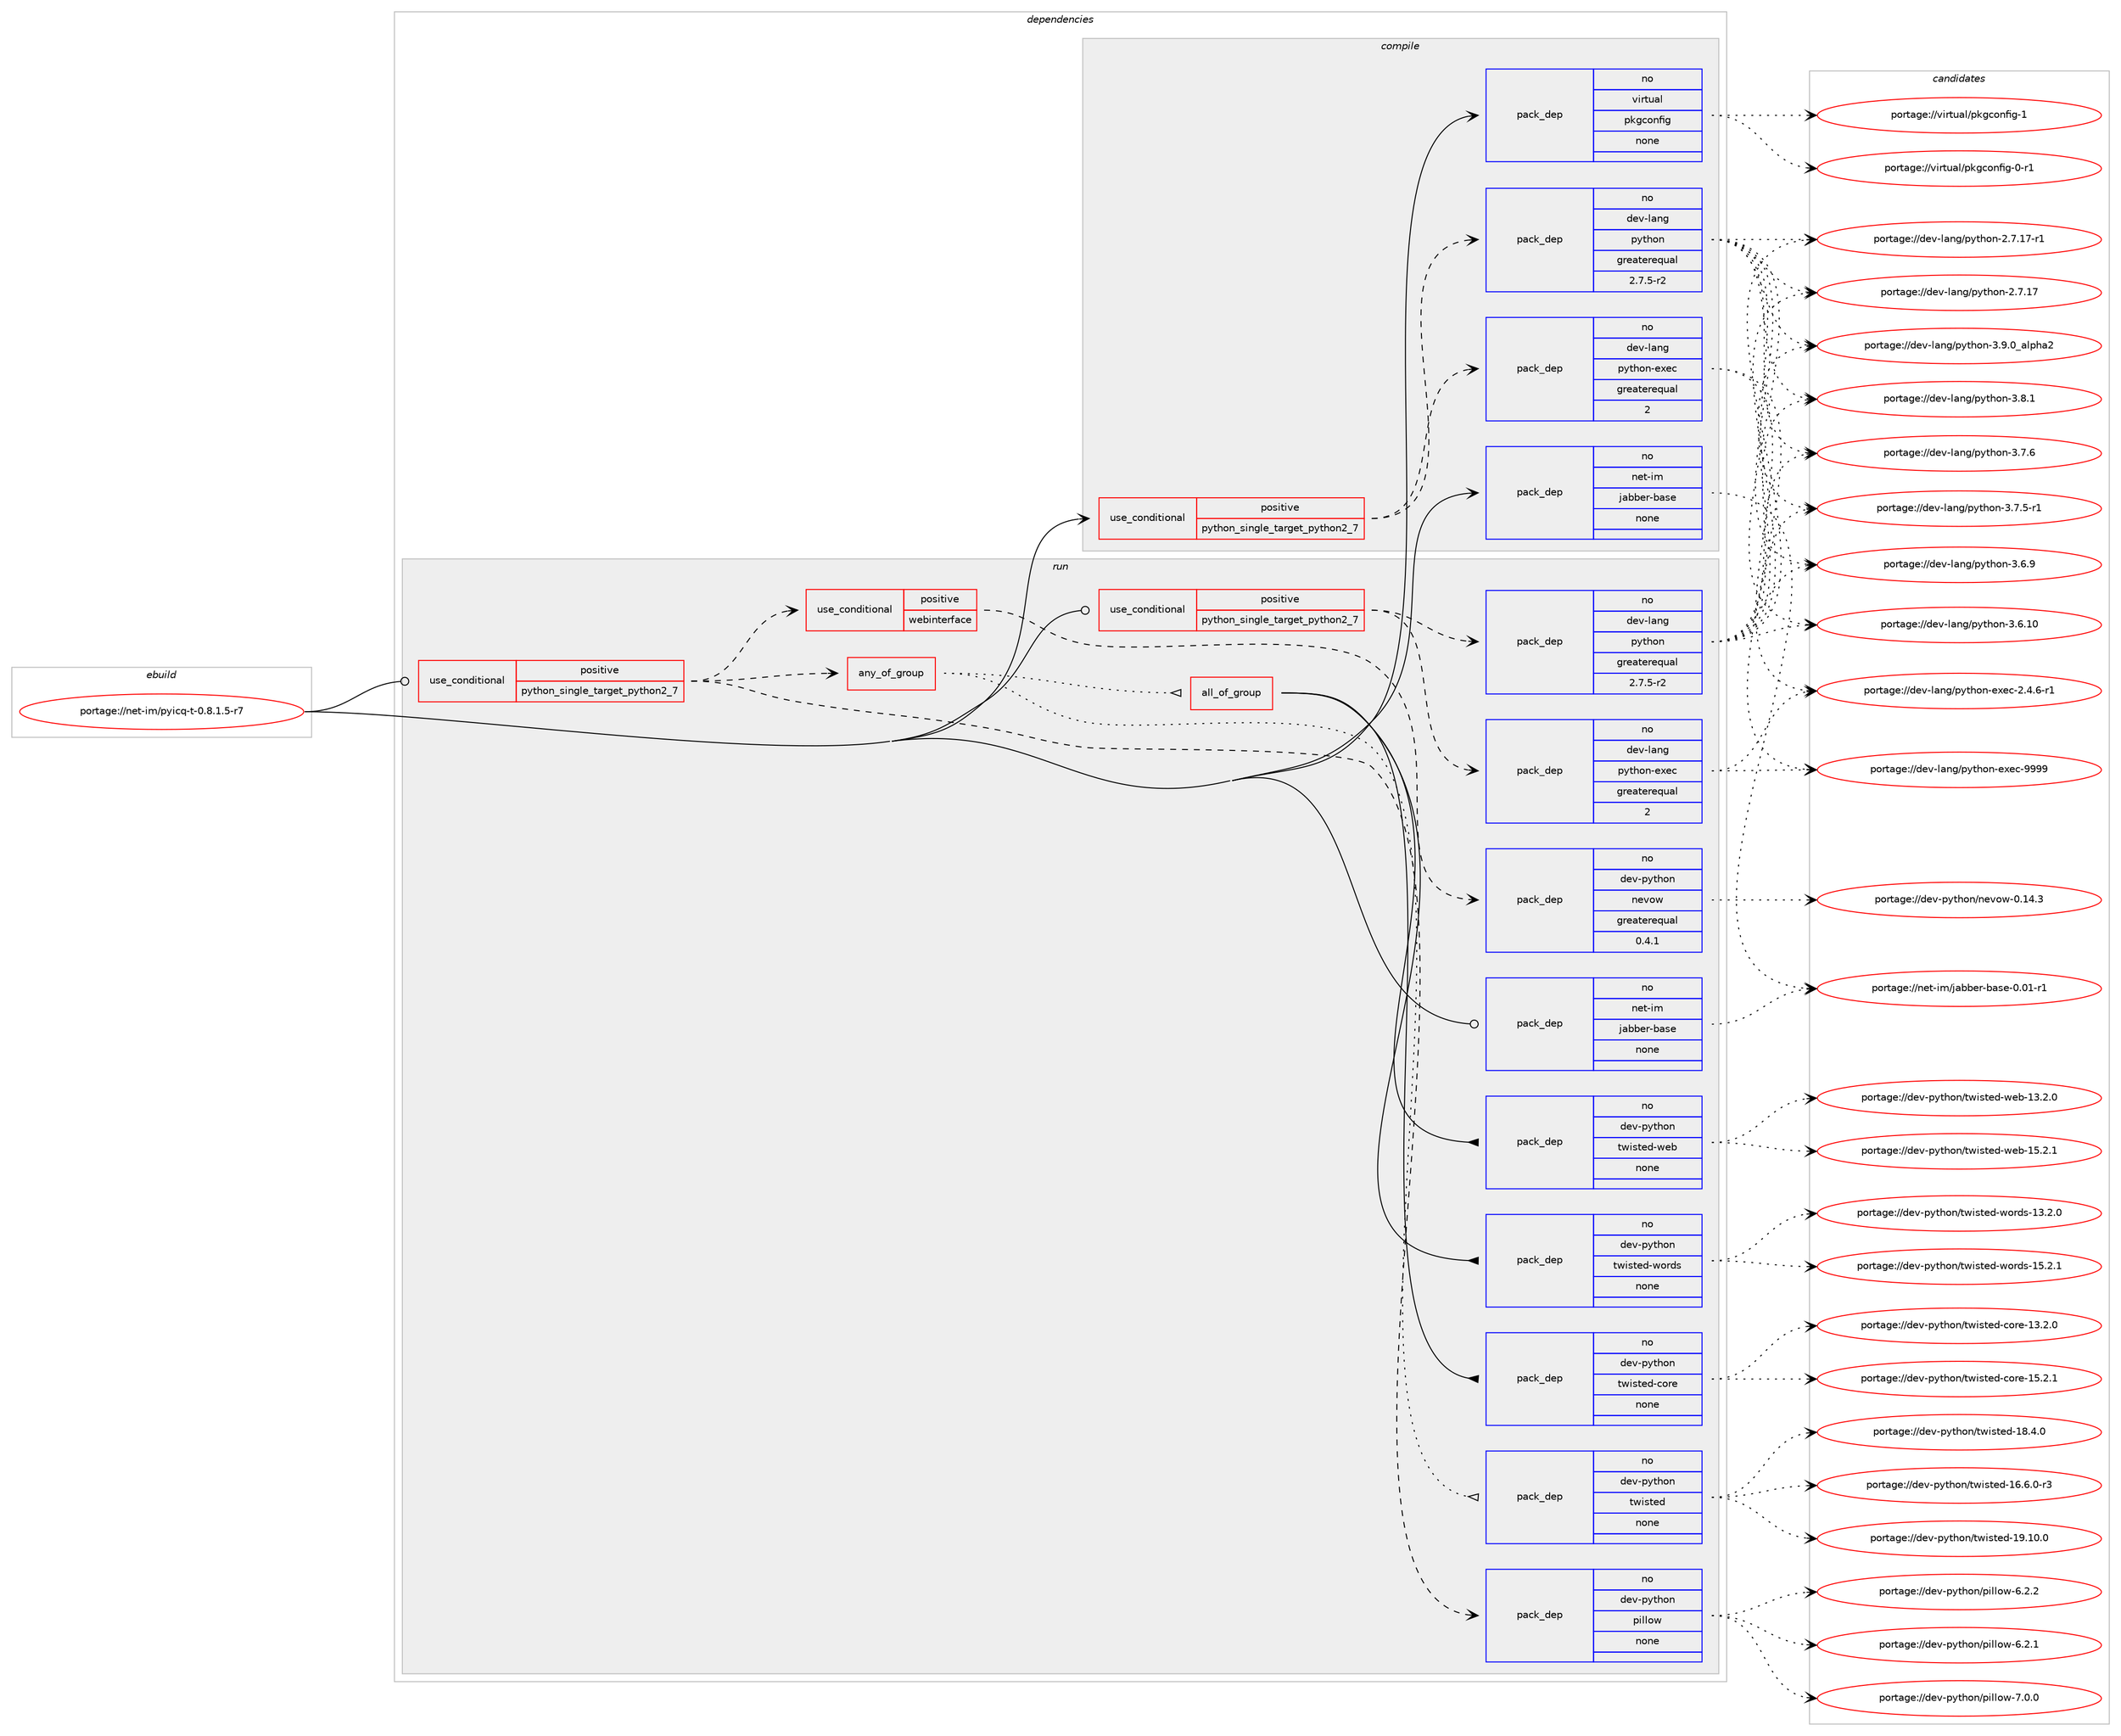 digraph prolog {

# *************
# Graph options
# *************

newrank=true;
concentrate=true;
compound=true;
graph [rankdir=LR,fontname=Helvetica,fontsize=10,ranksep=1.5];#, ranksep=2.5, nodesep=0.2];
edge  [arrowhead=vee];
node  [fontname=Helvetica,fontsize=10];

# **********
# The ebuild
# **********

subgraph cluster_leftcol {
color=gray;
rank=same;
label=<<i>ebuild</i>>;
id [label="portage://net-im/pyicq-t-0.8.1.5-r7", color=red, width=4, href="../net-im/pyicq-t-0.8.1.5-r7.svg"];
}

# ****************
# The dependencies
# ****************

subgraph cluster_midcol {
color=gray;
label=<<i>dependencies</i>>;
subgraph cluster_compile {
fillcolor="#eeeeee";
style=filled;
label=<<i>compile</i>>;
subgraph cond21356 {
dependency95228 [label=<<TABLE BORDER="0" CELLBORDER="1" CELLSPACING="0" CELLPADDING="4"><TR><TD ROWSPAN="3" CELLPADDING="10">use_conditional</TD></TR><TR><TD>positive</TD></TR><TR><TD>python_single_target_python2_7</TD></TR></TABLE>>, shape=none, color=red];
subgraph pack72082 {
dependency95229 [label=<<TABLE BORDER="0" CELLBORDER="1" CELLSPACING="0" CELLPADDING="4" WIDTH="220"><TR><TD ROWSPAN="6" CELLPADDING="30">pack_dep</TD></TR><TR><TD WIDTH="110">no</TD></TR><TR><TD>dev-lang</TD></TR><TR><TD>python</TD></TR><TR><TD>greaterequal</TD></TR><TR><TD>2.7.5-r2</TD></TR></TABLE>>, shape=none, color=blue];
}
dependency95228:e -> dependency95229:w [weight=20,style="dashed",arrowhead="vee"];
subgraph pack72083 {
dependency95230 [label=<<TABLE BORDER="0" CELLBORDER="1" CELLSPACING="0" CELLPADDING="4" WIDTH="220"><TR><TD ROWSPAN="6" CELLPADDING="30">pack_dep</TD></TR><TR><TD WIDTH="110">no</TD></TR><TR><TD>dev-lang</TD></TR><TR><TD>python-exec</TD></TR><TR><TD>greaterequal</TD></TR><TR><TD>2</TD></TR></TABLE>>, shape=none, color=blue];
}
dependency95228:e -> dependency95230:w [weight=20,style="dashed",arrowhead="vee"];
}
id:e -> dependency95228:w [weight=20,style="solid",arrowhead="vee"];
subgraph pack72084 {
dependency95231 [label=<<TABLE BORDER="0" CELLBORDER="1" CELLSPACING="0" CELLPADDING="4" WIDTH="220"><TR><TD ROWSPAN="6" CELLPADDING="30">pack_dep</TD></TR><TR><TD WIDTH="110">no</TD></TR><TR><TD>net-im</TD></TR><TR><TD>jabber-base</TD></TR><TR><TD>none</TD></TR><TR><TD></TD></TR></TABLE>>, shape=none, color=blue];
}
id:e -> dependency95231:w [weight=20,style="solid",arrowhead="vee"];
subgraph pack72085 {
dependency95232 [label=<<TABLE BORDER="0" CELLBORDER="1" CELLSPACING="0" CELLPADDING="4" WIDTH="220"><TR><TD ROWSPAN="6" CELLPADDING="30">pack_dep</TD></TR><TR><TD WIDTH="110">no</TD></TR><TR><TD>virtual</TD></TR><TR><TD>pkgconfig</TD></TR><TR><TD>none</TD></TR><TR><TD></TD></TR></TABLE>>, shape=none, color=blue];
}
id:e -> dependency95232:w [weight=20,style="solid",arrowhead="vee"];
}
subgraph cluster_compileandrun {
fillcolor="#eeeeee";
style=filled;
label=<<i>compile and run</i>>;
}
subgraph cluster_run {
fillcolor="#eeeeee";
style=filled;
label=<<i>run</i>>;
subgraph cond21357 {
dependency95233 [label=<<TABLE BORDER="0" CELLBORDER="1" CELLSPACING="0" CELLPADDING="4"><TR><TD ROWSPAN="3" CELLPADDING="10">use_conditional</TD></TR><TR><TD>positive</TD></TR><TR><TD>python_single_target_python2_7</TD></TR></TABLE>>, shape=none, color=red];
subgraph any1704 {
dependency95234 [label=<<TABLE BORDER="0" CELLBORDER="1" CELLSPACING="0" CELLPADDING="4"><TR><TD CELLPADDING="10">any_of_group</TD></TR></TABLE>>, shape=none, color=red];subgraph all89 {
dependency95235 [label=<<TABLE BORDER="0" CELLBORDER="1" CELLSPACING="0" CELLPADDING="4"><TR><TD CELLPADDING="10">all_of_group</TD></TR></TABLE>>, shape=none, color=red];subgraph pack72086 {
dependency95236 [label=<<TABLE BORDER="0" CELLBORDER="1" CELLSPACING="0" CELLPADDING="4" WIDTH="220"><TR><TD ROWSPAN="6" CELLPADDING="30">pack_dep</TD></TR><TR><TD WIDTH="110">no</TD></TR><TR><TD>dev-python</TD></TR><TR><TD>twisted-core</TD></TR><TR><TD>none</TD></TR><TR><TD></TD></TR></TABLE>>, shape=none, color=blue];
}
dependency95235:e -> dependency95236:w [weight=20,style="solid",arrowhead="inv"];
subgraph pack72087 {
dependency95237 [label=<<TABLE BORDER="0" CELLBORDER="1" CELLSPACING="0" CELLPADDING="4" WIDTH="220"><TR><TD ROWSPAN="6" CELLPADDING="30">pack_dep</TD></TR><TR><TD WIDTH="110">no</TD></TR><TR><TD>dev-python</TD></TR><TR><TD>twisted-words</TD></TR><TR><TD>none</TD></TR><TR><TD></TD></TR></TABLE>>, shape=none, color=blue];
}
dependency95235:e -> dependency95237:w [weight=20,style="solid",arrowhead="inv"];
subgraph pack72088 {
dependency95238 [label=<<TABLE BORDER="0" CELLBORDER="1" CELLSPACING="0" CELLPADDING="4" WIDTH="220"><TR><TD ROWSPAN="6" CELLPADDING="30">pack_dep</TD></TR><TR><TD WIDTH="110">no</TD></TR><TR><TD>dev-python</TD></TR><TR><TD>twisted-web</TD></TR><TR><TD>none</TD></TR><TR><TD></TD></TR></TABLE>>, shape=none, color=blue];
}
dependency95235:e -> dependency95238:w [weight=20,style="solid",arrowhead="inv"];
}
dependency95234:e -> dependency95235:w [weight=20,style="dotted",arrowhead="oinv"];
subgraph pack72089 {
dependency95239 [label=<<TABLE BORDER="0" CELLBORDER="1" CELLSPACING="0" CELLPADDING="4" WIDTH="220"><TR><TD ROWSPAN="6" CELLPADDING="30">pack_dep</TD></TR><TR><TD WIDTH="110">no</TD></TR><TR><TD>dev-python</TD></TR><TR><TD>twisted</TD></TR><TR><TD>none</TD></TR><TR><TD></TD></TR></TABLE>>, shape=none, color=blue];
}
dependency95234:e -> dependency95239:w [weight=20,style="dotted",arrowhead="oinv"];
}
dependency95233:e -> dependency95234:w [weight=20,style="dashed",arrowhead="vee"];
subgraph cond21358 {
dependency95240 [label=<<TABLE BORDER="0" CELLBORDER="1" CELLSPACING="0" CELLPADDING="4"><TR><TD ROWSPAN="3" CELLPADDING="10">use_conditional</TD></TR><TR><TD>positive</TD></TR><TR><TD>webinterface</TD></TR></TABLE>>, shape=none, color=red];
subgraph pack72090 {
dependency95241 [label=<<TABLE BORDER="0" CELLBORDER="1" CELLSPACING="0" CELLPADDING="4" WIDTH="220"><TR><TD ROWSPAN="6" CELLPADDING="30">pack_dep</TD></TR><TR><TD WIDTH="110">no</TD></TR><TR><TD>dev-python</TD></TR><TR><TD>nevow</TD></TR><TR><TD>greaterequal</TD></TR><TR><TD>0.4.1</TD></TR></TABLE>>, shape=none, color=blue];
}
dependency95240:e -> dependency95241:w [weight=20,style="dashed",arrowhead="vee"];
}
dependency95233:e -> dependency95240:w [weight=20,style="dashed",arrowhead="vee"];
subgraph pack72091 {
dependency95242 [label=<<TABLE BORDER="0" CELLBORDER="1" CELLSPACING="0" CELLPADDING="4" WIDTH="220"><TR><TD ROWSPAN="6" CELLPADDING="30">pack_dep</TD></TR><TR><TD WIDTH="110">no</TD></TR><TR><TD>dev-python</TD></TR><TR><TD>pillow</TD></TR><TR><TD>none</TD></TR><TR><TD></TD></TR></TABLE>>, shape=none, color=blue];
}
dependency95233:e -> dependency95242:w [weight=20,style="dashed",arrowhead="vee"];
}
id:e -> dependency95233:w [weight=20,style="solid",arrowhead="odot"];
subgraph cond21359 {
dependency95243 [label=<<TABLE BORDER="0" CELLBORDER="1" CELLSPACING="0" CELLPADDING="4"><TR><TD ROWSPAN="3" CELLPADDING="10">use_conditional</TD></TR><TR><TD>positive</TD></TR><TR><TD>python_single_target_python2_7</TD></TR></TABLE>>, shape=none, color=red];
subgraph pack72092 {
dependency95244 [label=<<TABLE BORDER="0" CELLBORDER="1" CELLSPACING="0" CELLPADDING="4" WIDTH="220"><TR><TD ROWSPAN="6" CELLPADDING="30">pack_dep</TD></TR><TR><TD WIDTH="110">no</TD></TR><TR><TD>dev-lang</TD></TR><TR><TD>python</TD></TR><TR><TD>greaterequal</TD></TR><TR><TD>2.7.5-r2</TD></TR></TABLE>>, shape=none, color=blue];
}
dependency95243:e -> dependency95244:w [weight=20,style="dashed",arrowhead="vee"];
subgraph pack72093 {
dependency95245 [label=<<TABLE BORDER="0" CELLBORDER="1" CELLSPACING="0" CELLPADDING="4" WIDTH="220"><TR><TD ROWSPAN="6" CELLPADDING="30">pack_dep</TD></TR><TR><TD WIDTH="110">no</TD></TR><TR><TD>dev-lang</TD></TR><TR><TD>python-exec</TD></TR><TR><TD>greaterequal</TD></TR><TR><TD>2</TD></TR></TABLE>>, shape=none, color=blue];
}
dependency95243:e -> dependency95245:w [weight=20,style="dashed",arrowhead="vee"];
}
id:e -> dependency95243:w [weight=20,style="solid",arrowhead="odot"];
subgraph pack72094 {
dependency95246 [label=<<TABLE BORDER="0" CELLBORDER="1" CELLSPACING="0" CELLPADDING="4" WIDTH="220"><TR><TD ROWSPAN="6" CELLPADDING="30">pack_dep</TD></TR><TR><TD WIDTH="110">no</TD></TR><TR><TD>net-im</TD></TR><TR><TD>jabber-base</TD></TR><TR><TD>none</TD></TR><TR><TD></TD></TR></TABLE>>, shape=none, color=blue];
}
id:e -> dependency95246:w [weight=20,style="solid",arrowhead="odot"];
}
}

# **************
# The candidates
# **************

subgraph cluster_choices {
rank=same;
color=gray;
label=<<i>candidates</i>>;

subgraph choice72082 {
color=black;
nodesep=1;
choice10010111845108971101034711212111610411111045514657464895971081121049750 [label="portage://dev-lang/python-3.9.0_alpha2", color=red, width=4,href="../dev-lang/python-3.9.0_alpha2.svg"];
choice100101118451089711010347112121116104111110455146564649 [label="portage://dev-lang/python-3.8.1", color=red, width=4,href="../dev-lang/python-3.8.1.svg"];
choice100101118451089711010347112121116104111110455146554654 [label="portage://dev-lang/python-3.7.6", color=red, width=4,href="../dev-lang/python-3.7.6.svg"];
choice1001011184510897110103471121211161041111104551465546534511449 [label="portage://dev-lang/python-3.7.5-r1", color=red, width=4,href="../dev-lang/python-3.7.5-r1.svg"];
choice100101118451089711010347112121116104111110455146544657 [label="portage://dev-lang/python-3.6.9", color=red, width=4,href="../dev-lang/python-3.6.9.svg"];
choice10010111845108971101034711212111610411111045514654464948 [label="portage://dev-lang/python-3.6.10", color=red, width=4,href="../dev-lang/python-3.6.10.svg"];
choice100101118451089711010347112121116104111110455046554649554511449 [label="portage://dev-lang/python-2.7.17-r1", color=red, width=4,href="../dev-lang/python-2.7.17-r1.svg"];
choice10010111845108971101034711212111610411111045504655464955 [label="portage://dev-lang/python-2.7.17", color=red, width=4,href="../dev-lang/python-2.7.17.svg"];
dependency95229:e -> choice10010111845108971101034711212111610411111045514657464895971081121049750:w [style=dotted,weight="100"];
dependency95229:e -> choice100101118451089711010347112121116104111110455146564649:w [style=dotted,weight="100"];
dependency95229:e -> choice100101118451089711010347112121116104111110455146554654:w [style=dotted,weight="100"];
dependency95229:e -> choice1001011184510897110103471121211161041111104551465546534511449:w [style=dotted,weight="100"];
dependency95229:e -> choice100101118451089711010347112121116104111110455146544657:w [style=dotted,weight="100"];
dependency95229:e -> choice10010111845108971101034711212111610411111045514654464948:w [style=dotted,weight="100"];
dependency95229:e -> choice100101118451089711010347112121116104111110455046554649554511449:w [style=dotted,weight="100"];
dependency95229:e -> choice10010111845108971101034711212111610411111045504655464955:w [style=dotted,weight="100"];
}
subgraph choice72083 {
color=black;
nodesep=1;
choice10010111845108971101034711212111610411111045101120101994557575757 [label="portage://dev-lang/python-exec-9999", color=red, width=4,href="../dev-lang/python-exec-9999.svg"];
choice10010111845108971101034711212111610411111045101120101994550465246544511449 [label="portage://dev-lang/python-exec-2.4.6-r1", color=red, width=4,href="../dev-lang/python-exec-2.4.6-r1.svg"];
dependency95230:e -> choice10010111845108971101034711212111610411111045101120101994557575757:w [style=dotted,weight="100"];
dependency95230:e -> choice10010111845108971101034711212111610411111045101120101994550465246544511449:w [style=dotted,weight="100"];
}
subgraph choice72084 {
color=black;
nodesep=1;
choice110101116451051094710697989810111445989711510145484648494511449 [label="portage://net-im/jabber-base-0.01-r1", color=red, width=4,href="../net-im/jabber-base-0.01-r1.svg"];
dependency95231:e -> choice110101116451051094710697989810111445989711510145484648494511449:w [style=dotted,weight="100"];
}
subgraph choice72085 {
color=black;
nodesep=1;
choice1181051141161179710847112107103991111101021051034549 [label="portage://virtual/pkgconfig-1", color=red, width=4,href="../virtual/pkgconfig-1.svg"];
choice11810511411611797108471121071039911111010210510345484511449 [label="portage://virtual/pkgconfig-0-r1", color=red, width=4,href="../virtual/pkgconfig-0-r1.svg"];
dependency95232:e -> choice1181051141161179710847112107103991111101021051034549:w [style=dotted,weight="100"];
dependency95232:e -> choice11810511411611797108471121071039911111010210510345484511449:w [style=dotted,weight="100"];
}
subgraph choice72086 {
color=black;
nodesep=1;
choice1001011184511212111610411111047116119105115116101100459911111410145495346504649 [label="portage://dev-python/twisted-core-15.2.1", color=red, width=4,href="../dev-python/twisted-core-15.2.1.svg"];
choice1001011184511212111610411111047116119105115116101100459911111410145495146504648 [label="portage://dev-python/twisted-core-13.2.0", color=red, width=4,href="../dev-python/twisted-core-13.2.0.svg"];
dependency95236:e -> choice1001011184511212111610411111047116119105115116101100459911111410145495346504649:w [style=dotted,weight="100"];
dependency95236:e -> choice1001011184511212111610411111047116119105115116101100459911111410145495146504648:w [style=dotted,weight="100"];
}
subgraph choice72087 {
color=black;
nodesep=1;
choice10010111845112121116104111110471161191051151161011004511911111410011545495346504649 [label="portage://dev-python/twisted-words-15.2.1", color=red, width=4,href="../dev-python/twisted-words-15.2.1.svg"];
choice10010111845112121116104111110471161191051151161011004511911111410011545495146504648 [label="portage://dev-python/twisted-words-13.2.0", color=red, width=4,href="../dev-python/twisted-words-13.2.0.svg"];
dependency95237:e -> choice10010111845112121116104111110471161191051151161011004511911111410011545495346504649:w [style=dotted,weight="100"];
dependency95237:e -> choice10010111845112121116104111110471161191051151161011004511911111410011545495146504648:w [style=dotted,weight="100"];
}
subgraph choice72088 {
color=black;
nodesep=1;
choice1001011184511212111610411111047116119105115116101100451191019845495346504649 [label="portage://dev-python/twisted-web-15.2.1", color=red, width=4,href="../dev-python/twisted-web-15.2.1.svg"];
choice1001011184511212111610411111047116119105115116101100451191019845495146504648 [label="portage://dev-python/twisted-web-13.2.0", color=red, width=4,href="../dev-python/twisted-web-13.2.0.svg"];
dependency95238:e -> choice1001011184511212111610411111047116119105115116101100451191019845495346504649:w [style=dotted,weight="100"];
dependency95238:e -> choice1001011184511212111610411111047116119105115116101100451191019845495146504648:w [style=dotted,weight="100"];
}
subgraph choice72089 {
color=black;
nodesep=1;
choice10010111845112121116104111110471161191051151161011004549574649484648 [label="portage://dev-python/twisted-19.10.0", color=red, width=4,href="../dev-python/twisted-19.10.0.svg"];
choice100101118451121211161041111104711611910511511610110045495646524648 [label="portage://dev-python/twisted-18.4.0", color=red, width=4,href="../dev-python/twisted-18.4.0.svg"];
choice1001011184511212111610411111047116119105115116101100454954465446484511451 [label="portage://dev-python/twisted-16.6.0-r3", color=red, width=4,href="../dev-python/twisted-16.6.0-r3.svg"];
dependency95239:e -> choice10010111845112121116104111110471161191051151161011004549574649484648:w [style=dotted,weight="100"];
dependency95239:e -> choice100101118451121211161041111104711611910511511610110045495646524648:w [style=dotted,weight="100"];
dependency95239:e -> choice1001011184511212111610411111047116119105115116101100454954465446484511451:w [style=dotted,weight="100"];
}
subgraph choice72090 {
color=black;
nodesep=1;
choice100101118451121211161041111104711010111811111945484649524651 [label="portage://dev-python/nevow-0.14.3", color=red, width=4,href="../dev-python/nevow-0.14.3.svg"];
dependency95241:e -> choice100101118451121211161041111104711010111811111945484649524651:w [style=dotted,weight="100"];
}
subgraph choice72091 {
color=black;
nodesep=1;
choice1001011184511212111610411111047112105108108111119455546484648 [label="portage://dev-python/pillow-7.0.0", color=red, width=4,href="../dev-python/pillow-7.0.0.svg"];
choice1001011184511212111610411111047112105108108111119455446504650 [label="portage://dev-python/pillow-6.2.2", color=red, width=4,href="../dev-python/pillow-6.2.2.svg"];
choice1001011184511212111610411111047112105108108111119455446504649 [label="portage://dev-python/pillow-6.2.1", color=red, width=4,href="../dev-python/pillow-6.2.1.svg"];
dependency95242:e -> choice1001011184511212111610411111047112105108108111119455546484648:w [style=dotted,weight="100"];
dependency95242:e -> choice1001011184511212111610411111047112105108108111119455446504650:w [style=dotted,weight="100"];
dependency95242:e -> choice1001011184511212111610411111047112105108108111119455446504649:w [style=dotted,weight="100"];
}
subgraph choice72092 {
color=black;
nodesep=1;
choice10010111845108971101034711212111610411111045514657464895971081121049750 [label="portage://dev-lang/python-3.9.0_alpha2", color=red, width=4,href="../dev-lang/python-3.9.0_alpha2.svg"];
choice100101118451089711010347112121116104111110455146564649 [label="portage://dev-lang/python-3.8.1", color=red, width=4,href="../dev-lang/python-3.8.1.svg"];
choice100101118451089711010347112121116104111110455146554654 [label="portage://dev-lang/python-3.7.6", color=red, width=4,href="../dev-lang/python-3.7.6.svg"];
choice1001011184510897110103471121211161041111104551465546534511449 [label="portage://dev-lang/python-3.7.5-r1", color=red, width=4,href="../dev-lang/python-3.7.5-r1.svg"];
choice100101118451089711010347112121116104111110455146544657 [label="portage://dev-lang/python-3.6.9", color=red, width=4,href="../dev-lang/python-3.6.9.svg"];
choice10010111845108971101034711212111610411111045514654464948 [label="portage://dev-lang/python-3.6.10", color=red, width=4,href="../dev-lang/python-3.6.10.svg"];
choice100101118451089711010347112121116104111110455046554649554511449 [label="portage://dev-lang/python-2.7.17-r1", color=red, width=4,href="../dev-lang/python-2.7.17-r1.svg"];
choice10010111845108971101034711212111610411111045504655464955 [label="portage://dev-lang/python-2.7.17", color=red, width=4,href="../dev-lang/python-2.7.17.svg"];
dependency95244:e -> choice10010111845108971101034711212111610411111045514657464895971081121049750:w [style=dotted,weight="100"];
dependency95244:e -> choice100101118451089711010347112121116104111110455146564649:w [style=dotted,weight="100"];
dependency95244:e -> choice100101118451089711010347112121116104111110455146554654:w [style=dotted,weight="100"];
dependency95244:e -> choice1001011184510897110103471121211161041111104551465546534511449:w [style=dotted,weight="100"];
dependency95244:e -> choice100101118451089711010347112121116104111110455146544657:w [style=dotted,weight="100"];
dependency95244:e -> choice10010111845108971101034711212111610411111045514654464948:w [style=dotted,weight="100"];
dependency95244:e -> choice100101118451089711010347112121116104111110455046554649554511449:w [style=dotted,weight="100"];
dependency95244:e -> choice10010111845108971101034711212111610411111045504655464955:w [style=dotted,weight="100"];
}
subgraph choice72093 {
color=black;
nodesep=1;
choice10010111845108971101034711212111610411111045101120101994557575757 [label="portage://dev-lang/python-exec-9999", color=red, width=4,href="../dev-lang/python-exec-9999.svg"];
choice10010111845108971101034711212111610411111045101120101994550465246544511449 [label="portage://dev-lang/python-exec-2.4.6-r1", color=red, width=4,href="../dev-lang/python-exec-2.4.6-r1.svg"];
dependency95245:e -> choice10010111845108971101034711212111610411111045101120101994557575757:w [style=dotted,weight="100"];
dependency95245:e -> choice10010111845108971101034711212111610411111045101120101994550465246544511449:w [style=dotted,weight="100"];
}
subgraph choice72094 {
color=black;
nodesep=1;
choice110101116451051094710697989810111445989711510145484648494511449 [label="portage://net-im/jabber-base-0.01-r1", color=red, width=4,href="../net-im/jabber-base-0.01-r1.svg"];
dependency95246:e -> choice110101116451051094710697989810111445989711510145484648494511449:w [style=dotted,weight="100"];
}
}

}
